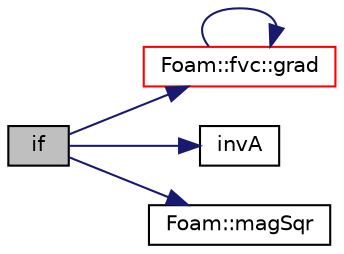 digraph "if"
{
  bgcolor="transparent";
  edge [fontname="Helvetica",fontsize="10",labelfontname="Helvetica",labelfontsize="10"];
  node [fontname="Helvetica",fontsize="10",shape=record];
  rankdir="LR";
  Node1 [label="if",height=0.2,width=0.4,color="black", fillcolor="grey75", style="filled", fontcolor="black"];
  Node1 -> Node2 [color="midnightblue",fontsize="10",style="solid",fontname="Helvetica"];
  Node2 [label="Foam::fvc::grad",height=0.2,width=0.4,color="red",URL="$a10944.html#a7c00ec90ecc15ed3005255e42c52827a"];
  Node2 -> Node2 [color="midnightblue",fontsize="10",style="solid",fontname="Helvetica"];
  Node1 -> Node3 [color="midnightblue",fontsize="10",style="solid",fontname="Helvetica"];
  Node3 [label="invA",height=0.2,width=0.4,color="black",URL="$a03137.html#af3ae268451a5f7585a056afe992b82e5"];
  Node1 -> Node4 [color="midnightblue",fontsize="10",style="solid",fontname="Helvetica"];
  Node4 [label="Foam::magSqr",height=0.2,width=0.4,color="black",URL="$a10909.html#ae6fff2c6981e6d9618aa5038e69def6e"];
}

